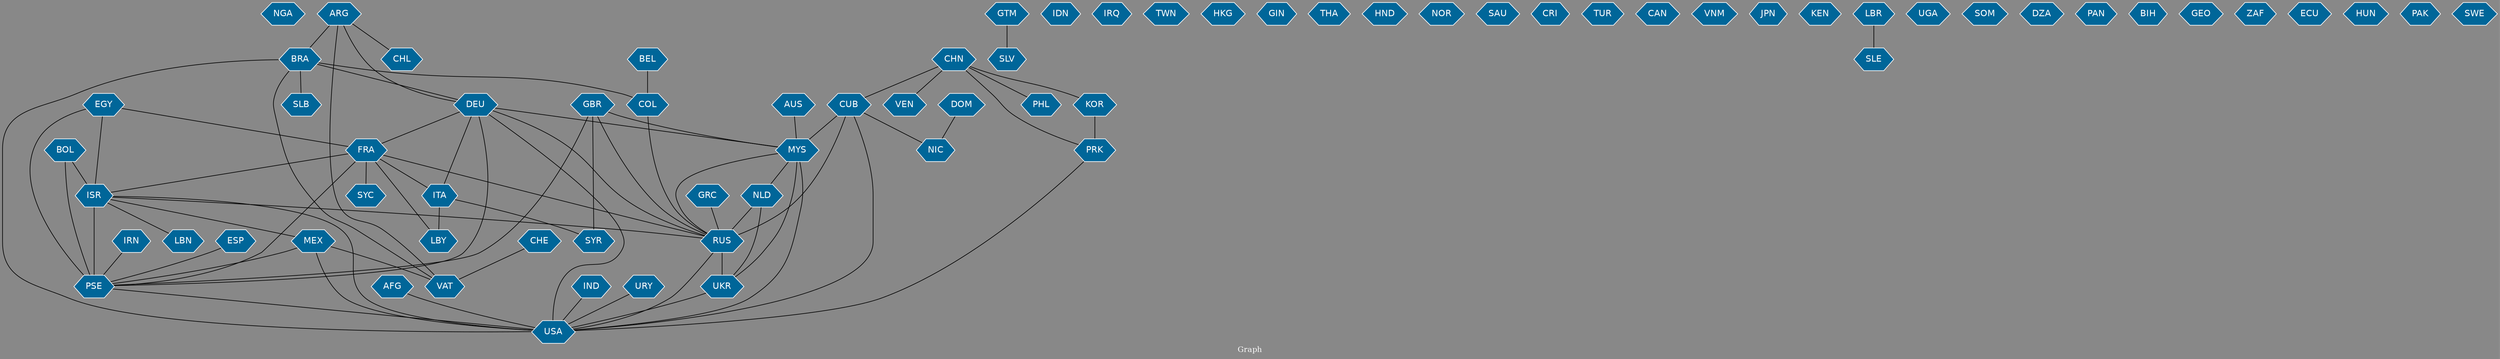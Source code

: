 // Countries together in item graph
graph {
	graph [bgcolor="#888888" fontcolor=white fontsize=12 label="Graph" outputorder=edgesfirst overlap=prism]
	node [color=white fillcolor="#006699" fontcolor=white fontname=Helvetica shape=hexagon style=filled]
	edge [arrowhead=open color=black fontcolor=white fontname=Courier fontsize=12]
		NGA [label=NGA]
		CHN [label=CHN]
		USA [label=USA]
		ISR [label=ISR]
		LBY [label=LBY]
		PSE [label=PSE]
		RUS [label=RUS]
		CUB [label=CUB]
		GTM [label=GTM]
		FRA [label=FRA]
		PRK [label=PRK]
		MYS [label=MYS]
		ITA [label=ITA]
		MEX [label=MEX]
		UKR [label=UKR]
		IDN [label=IDN]
		AFG [label=AFG]
		VEN [label=VEN]
		IRQ [label=IRQ]
		GBR [label=GBR]
		KOR [label=KOR]
		NLD [label=NLD]
		TWN [label=TWN]
		CHL [label=CHL]
		ARG [label=ARG]
		SLB [label=SLB]
		BRA [label=BRA]
		HKG [label=HKG]
		GIN [label=GIN]
		THA [label=THA]
		HND [label=HND]
		SLV [label=SLV]
		LBN [label=LBN]
		DEU [label=DEU]
		SYR [label=SYR]
		SYC [label=SYC]
		ESP [label=ESP]
		EGY [label=EGY]
		BEL [label=BEL]
		NOR [label=NOR]
		SAU [label=SAU]
		CRI [label=CRI]
		IND [label=IND]
		PHL [label=PHL]
		VAT [label=VAT]
		TUR [label=TUR]
		CAN [label=CAN]
		BOL [label=BOL]
		COL [label=COL]
		AUS [label=AUS]
		VNM [label=VNM]
		URY [label=URY]
		JPN [label=JPN]
		KEN [label=KEN]
		LBR [label=LBR]
		IRN [label=IRN]
		UGA [label=UGA]
		GRC [label=GRC]
		NIC [label=NIC]
		SOM [label=SOM]
		DOM [label=DOM]
		DZA [label=DZA]
		PAN [label=PAN]
		BIH [label=BIH]
		SLE [label=SLE]
		GEO [label=GEO]
		CHE [label=CHE]
		ZAF [label=ZAF]
		ECU [label=ECU]
		HUN [label=HUN]
		PAK [label=PAK]
		SWE [label=SWE]
			CUB -- RUS [weight=8]
			DEU -- ITA [weight=2]
			DEU -- FRA [weight=1]
			ESP -- PSE [weight=1]
			KOR -- PRK [weight=3]
			ISR -- PSE [weight=85]
			DEU -- RUS [weight=3]
			BRA -- VAT [weight=1]
			FRA -- ITA [weight=1]
			MYS -- NLD [weight=3]
			ITA -- LBY [weight=1]
			BRA -- COL [weight=2]
			GTM -- SLV [weight=1]
			BRA -- SLB [weight=1]
			EGY -- PSE [weight=1]
			FRA -- LBY [weight=1]
			MEX -- PSE [weight=2]
			GRC -- RUS [weight=1]
			GBR -- PSE [weight=1]
			ITA -- SYR [weight=2]
			URY -- USA [weight=1]
			NLD -- RUS [weight=1]
			ARG -- BRA [weight=2]
			EGY -- ISR [weight=4]
			ISR -- MEX [weight=2]
			IND -- USA [weight=1]
			DEU -- PSE [weight=3]
			MYS -- RUS [weight=6]
			CUB -- NIC [weight=1]
			MYS -- USA [weight=1]
			BOL -- ISR [weight=1]
			ARG -- CHL [weight=1]
			NLD -- UKR [weight=1]
			AFG -- USA [weight=1]
			BRA -- USA [weight=1]
			MEX -- USA [weight=3]
			CHE -- VAT [weight=1]
			ARG -- VAT [weight=2]
			RUS -- USA [weight=5]
			ISR -- LBN [weight=3]
			CHN -- PHL [weight=1]
			CHN -- VEN [weight=1]
			UKR -- USA [weight=4]
			RUS -- UKR [weight=15]
			PSE -- USA [weight=7]
			CUB -- MYS [weight=1]
			FRA -- RUS [weight=1]
			CHN -- PRK [weight=1]
			FRA -- PSE [weight=4]
			BOL -- PSE [weight=1]
			ARG -- DEU [weight=1]
			ISR -- USA [weight=3]
			DEU -- USA [weight=2]
			LBR -- SLE [weight=1]
			GBR -- RUS [weight=2]
			BEL -- COL [weight=1]
			FRA -- ISR [weight=3]
			FRA -- SYC [weight=1]
			MEX -- VAT [weight=1]
			GBR -- SYR [weight=1]
			MYS -- UKR [weight=10]
			CUB -- USA [weight=1]
			IRN -- PSE [weight=3]
			PRK -- USA [weight=1]
			CHN -- KOR [weight=2]
			GBR -- MYS [weight=1]
			CHN -- CUB [weight=3]
			EGY -- FRA [weight=1]
			COL -- RUS [weight=1]
			AUS -- MYS [weight=1]
			DEU -- MYS [weight=1]
			ISR -- RUS [weight=1]
			BRA -- DEU [weight=2]
			DOM -- NIC [weight=1]
}